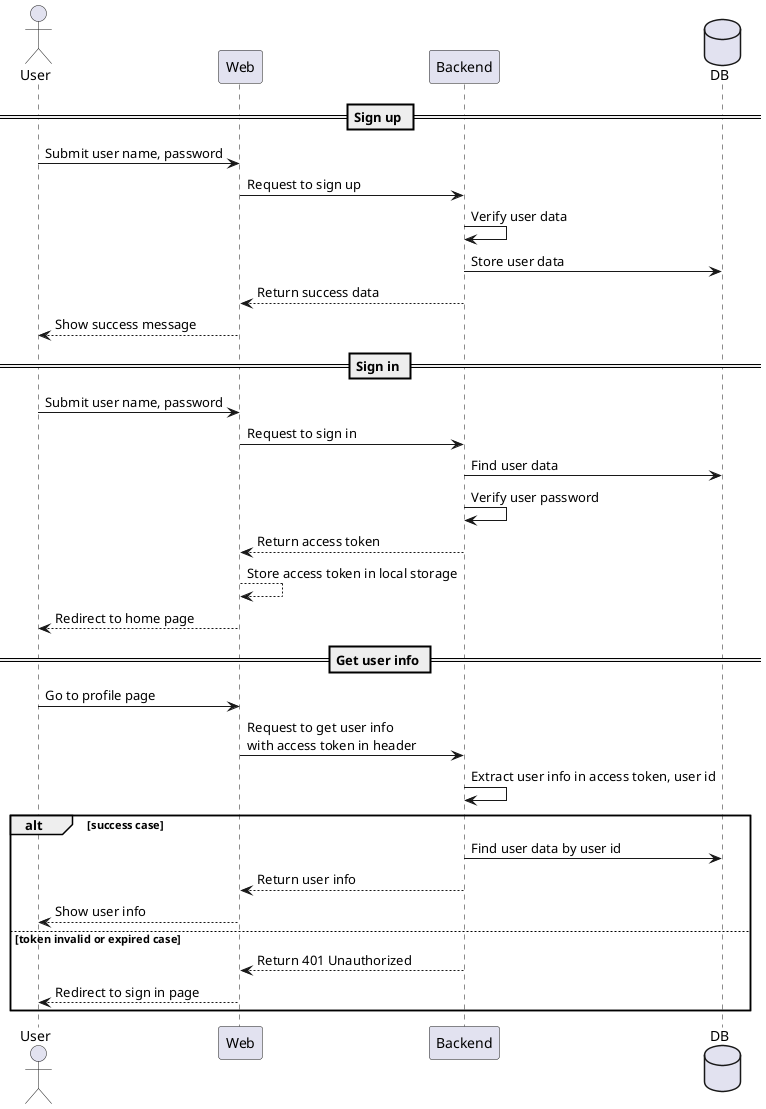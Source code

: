 @startuml
actor User as user
participant Web as web
participant Backend as BE
database DB as db

== Sign up ==
user -> web: Submit user name, password
web -> BE: Request to sign up
BE -> BE: Verify user data
BE -> db: Store user data
BE --> web: Return success data
web --> user: Show success message

== Sign in ==
user -> web: Submit user name, password
web -> BE: Request to sign in
BE -> db: Find user data
BE -> BE: Verify user password
BE --> web: Return access token
web --> web: Store access token in local storage
web --> user: Redirect to home page

== Get user info ==
user -> web: Go to profile page
web -> BE: Request to get user info\nwith access token in header
BE -> BE: Extract user info in access token, user id
alt success case
BE -> db: Find user data by user id
BE --> web: Return user info
web --> user: Show user info
else token invalid or expired case
BE --> web: Return 401 Unauthorized
web --> user: Redirect to sign in page
end
@enduml